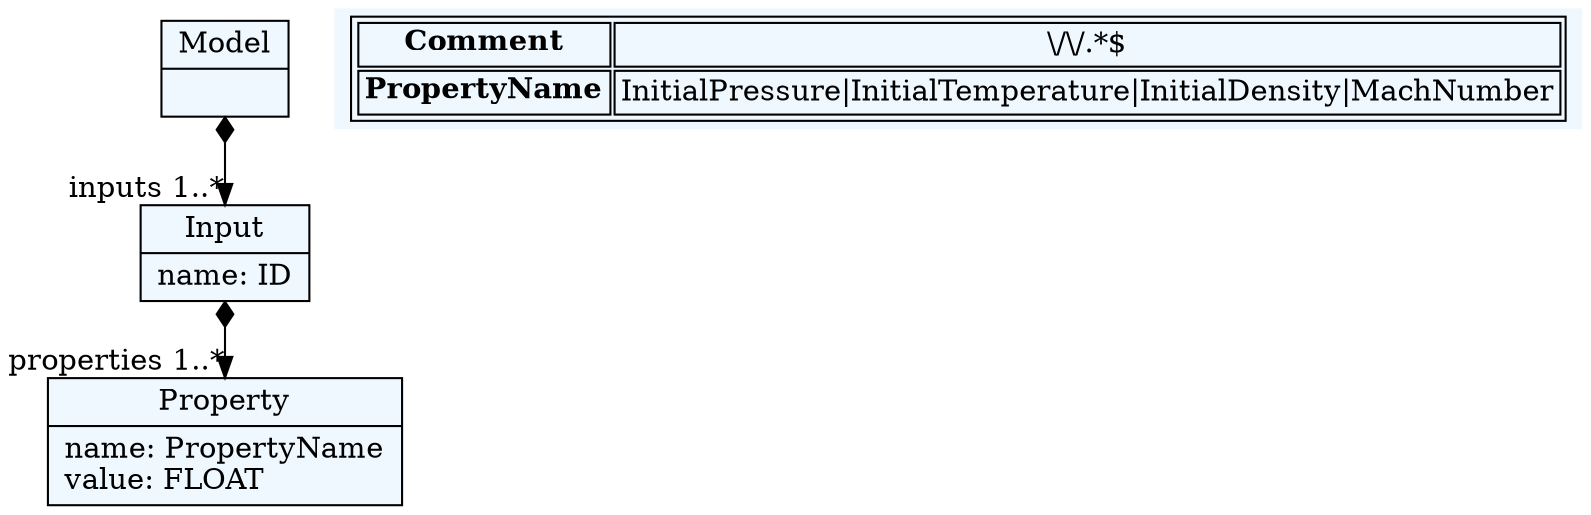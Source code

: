 
    digraph textX {
    fontname = "Bitstream Vera Sans"
    fontsize = 8
    node[
        shape=record,
        style=filled,
        fillcolor=aliceblue
    ]
    nodesep = 0.3
    edge[dir=black,arrowtail=empty]


1941403780496[ label="{Model|}"]

1941403535952[ label="{Input|name: ID\l}"]

1941403540112[ label="{Property|name: PropertyName\lvalue: FLOAT\l}"]



1941403780496 -> 1941403535952[arrowtail=diamond, dir=both, headlabel="inputs 1..*"]
1941403535952 -> 1941403540112[arrowtail=diamond, dir=both, headlabel="properties 1..*"]
match_rules [ shape=plaintext, label=< <table>
	<tr>
		<td><b>Comment</b></td><td>\/\/.*$</td>
	</tr>
	<tr>
		<td><b>PropertyName</b></td><td>InitialPressure|InitialTemperature|InitialDensity|MachNumber</td>
	</tr>
</table> >]


}
